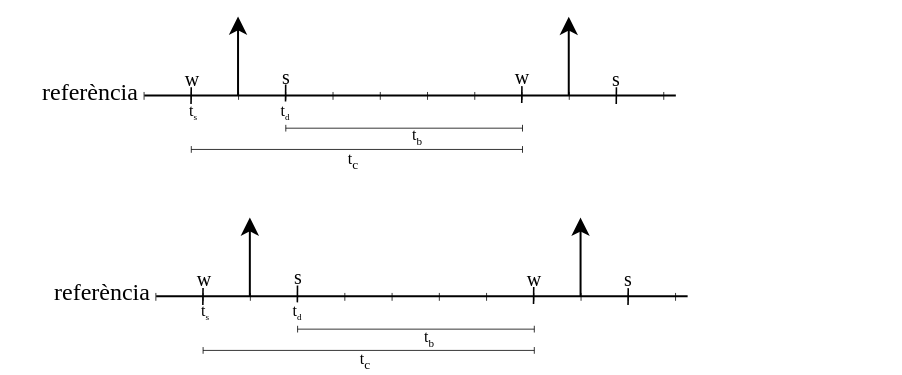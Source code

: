 <mxfile version="26.2.2">
  <diagram name="Page-1" id="Jf8Onb0qW9wNXdugvCzH">
    <mxGraphModel dx="463" dy="292" grid="1" gridSize="1.181" guides="1" tooltips="1" connect="1" arrows="1" fold="1" page="1" pageScale="1" pageWidth="827" pageHeight="1169" math="0" shadow="0">
      <root>
        <mxCell id="0" />
        <mxCell id="1" parent="0" />
        <mxCell id="hUq5879URfYA7uyrPW0G-2" value="" style="endArrow=none;html=1;rounded=0;endSize=5.905;startSize=5.905;" parent="1" edge="1">
          <mxGeometry width="50" height="50" relative="1" as="geometry">
            <mxPoint x="364.172" y="393.702" as="sourcePoint" />
            <mxPoint x="629.92" y="393.702" as="targetPoint" />
          </mxGeometry>
        </mxCell>
        <mxCell id="hUq5879URfYA7uyrPW0G-82" value="" style="group" parent="1" vertex="1" connectable="0">
          <mxGeometry x="292.913" y="391.731" width="212.601" height="16.27" as="geometry" />
        </mxCell>
        <mxCell id="hUq5879URfYA7uyrPW0G-75" value="" style="endArrow=none;html=1;rounded=0;startFill=0;entryX=0.501;entryY=0.769;entryDx=0;entryDy=0;entryPerimeter=0;strokeWidth=0.394;" parent="hUq5879URfYA7uyrPW0G-82" edge="1">
          <mxGeometry width="50" height="50" relative="1" as="geometry">
            <mxPoint x="70.87" y="3.937" as="sourcePoint" />
            <mxPoint x="70.871" as="targetPoint" />
          </mxGeometry>
        </mxCell>
        <mxCell id="hUq5879URfYA7uyrPW0G-76" value="" style="endArrow=none;html=1;rounded=0;startFill=0;entryX=0.501;entryY=0.769;entryDx=0;entryDy=0;entryPerimeter=0;strokeWidth=0.394;" parent="hUq5879URfYA7uyrPW0G-82" edge="1">
          <mxGeometry width="50" height="50" relative="1" as="geometry">
            <mxPoint x="94.49" y="3.937" as="sourcePoint" />
            <mxPoint x="94.491" as="targetPoint" />
          </mxGeometry>
        </mxCell>
        <mxCell id="hUq5879URfYA7uyrPW0G-77" value="" style="endArrow=none;html=1;rounded=0;startFill=0;entryX=0.501;entryY=0.769;entryDx=0;entryDy=0;entryPerimeter=0;strokeWidth=0.394;" parent="hUq5879URfYA7uyrPW0G-82" edge="1">
          <mxGeometry width="50" height="50" relative="1" as="geometry">
            <mxPoint x="118.11" y="3.937" as="sourcePoint" />
            <mxPoint x="118.111" as="targetPoint" />
          </mxGeometry>
        </mxCell>
        <mxCell id="hUq5879URfYA7uyrPW0G-78" value="" style="endArrow=none;html=1;rounded=0;startFill=0;entryX=0.501;entryY=0.769;entryDx=0;entryDy=0;entryPerimeter=0;strokeWidth=0.394;" parent="hUq5879URfYA7uyrPW0G-82" edge="1">
          <mxGeometry width="50" height="50" relative="1" as="geometry">
            <mxPoint x="141.73" y="3.937" as="sourcePoint" />
            <mxPoint x="141.731" as="targetPoint" />
          </mxGeometry>
        </mxCell>
        <mxCell id="hUq5879URfYA7uyrPW0G-79" value="" style="endArrow=none;html=1;rounded=0;startFill=0;entryX=0.501;entryY=0.769;entryDx=0;entryDy=0;entryPerimeter=0;strokeWidth=0.394;" parent="hUq5879URfYA7uyrPW0G-82" edge="1">
          <mxGeometry width="50" height="50" relative="1" as="geometry">
            <mxPoint x="165.35" y="3.937" as="sourcePoint" />
            <mxPoint x="165.351" as="targetPoint" />
          </mxGeometry>
        </mxCell>
        <mxCell id="hUq5879URfYA7uyrPW0G-80" value="" style="endArrow=none;html=1;rounded=0;startFill=0;entryX=0.501;entryY=0.769;entryDx=0;entryDy=0;entryPerimeter=0;strokeWidth=0.394;" parent="hUq5879URfYA7uyrPW0G-82" edge="1">
          <mxGeometry width="50" height="50" relative="1" as="geometry">
            <mxPoint x="212.6" y="3.937" as="sourcePoint" />
            <mxPoint x="212.601" as="targetPoint" />
          </mxGeometry>
        </mxCell>
        <mxCell id="hUq5879URfYA7uyrPW0G-81" value="" style="endArrow=none;html=1;rounded=0;startFill=0;entryX=0.501;entryY=0.769;entryDx=0;entryDy=0;entryPerimeter=0;strokeWidth=0.394;" parent="hUq5879URfYA7uyrPW0G-82" edge="1">
          <mxGeometry width="50" height="50" relative="1" as="geometry">
            <mxPoint x="188.98" y="3.937" as="sourcePoint" />
            <mxPoint x="188.981" as="targetPoint" />
          </mxGeometry>
        </mxCell>
        <mxCell id="hUq5879URfYA7uyrPW0G-21" value="referència" style="text;html=1;align=left;verticalAlign=middle;whiteSpace=wrap;rounded=0;fontFamily=computer modern;" parent="hUq5879URfYA7uyrPW0G-82" vertex="1">
          <mxGeometry x="17.72" y="-14.96" width="73" height="30" as="geometry" />
        </mxCell>
        <mxCell id="1srS321urq90cJeEKJrP-7" value="t&lt;span style=&quot;font-size: 5.556px;&quot;&gt;&lt;sub&gt;d&lt;/sub&gt;&lt;/span&gt;" style="edgeLabel;html=1;align=center;verticalAlign=middle;resizable=0;points=[];fontFamily=computer modern;fontSize=8;labelBackgroundColor=none;" vertex="1" connectable="0" parent="hUq5879URfYA7uyrPW0G-82">
          <mxGeometry x="140.549" y="9.837" as="geometry" />
        </mxCell>
        <mxCell id="1srS321urq90cJeEKJrP-18" value="t&lt;span style=&quot;font-size: 5.556px;&quot;&gt;&lt;sub&gt;s&lt;/sub&gt;&lt;/span&gt;" style="edgeLabel;html=1;align=center;verticalAlign=middle;resizable=0;points=[];fontFamily=computer modern;fontSize=8;labelBackgroundColor=none;" vertex="1" connectable="0" parent="hUq5879URfYA7uyrPW0G-82">
          <mxGeometry x="94.49" y="9.838" as="geometry" />
        </mxCell>
        <mxCell id="hUq5879URfYA7uyrPW0G-154" value="" style="group" parent="1" vertex="1" connectable="0">
          <mxGeometry x="382.678" y="382.007" width="15.354" height="15.354" as="geometry" />
        </mxCell>
        <mxCell id="hUq5879URfYA7uyrPW0G-155" value="w" style="text;html=1;align=center;verticalAlign=bottom;whiteSpace=wrap;rounded=0;fontFamily=computer modern;fontSize=10;spacing=0;" parent="hUq5879URfYA7uyrPW0G-154" vertex="1">
          <mxGeometry width="9.85" height="9.842" as="geometry" />
        </mxCell>
        <mxCell id="hUq5879URfYA7uyrPW0G-156" value="" style="endArrow=none;html=1;rounded=0;startFill=0;entryX=0.501;entryY=0.769;entryDx=0;entryDy=0;entryPerimeter=0;strokeWidth=0.787;" parent="hUq5879URfYA7uyrPW0G-154" target="hUq5879URfYA7uyrPW0G-155" edge="1">
          <mxGeometry width="50" height="50" relative="1" as="geometry">
            <mxPoint x="4.845" y="15.995" as="sourcePoint" />
            <mxPoint x="4.909" y="6.882" as="targetPoint" />
          </mxGeometry>
        </mxCell>
        <mxCell id="hUq5879URfYA7uyrPW0G-162" value="" style="endArrow=classic;html=1;rounded=0;curved=0;" parent="1" edge="1">
          <mxGeometry width="50" height="50" relative="1" as="geometry">
            <mxPoint x="411.019" y="393.609" as="sourcePoint" />
            <mxPoint x="411.019" y="354.239" as="targetPoint" />
          </mxGeometry>
        </mxCell>
        <mxCell id="hUq5879URfYA7uyrPW0G-174" value="" style="group" parent="1" vertex="1" connectable="0">
          <mxGeometry x="529.134" y="391.733" width="212.601" height="3.937" as="geometry" />
        </mxCell>
        <mxCell id="hUq5879URfYA7uyrPW0G-175" value="" style="endArrow=none;html=1;rounded=0;startFill=0;entryX=0.501;entryY=0.769;entryDx=0;entryDy=0;entryPerimeter=0;strokeWidth=0.394;" parent="hUq5879URfYA7uyrPW0G-174" edge="1">
          <mxGeometry width="50" height="50" relative="1" as="geometry">
            <mxPoint y="3.937" as="sourcePoint" />
            <mxPoint x="0.001" as="targetPoint" />
          </mxGeometry>
        </mxCell>
        <mxCell id="hUq5879URfYA7uyrPW0G-176" value="" style="endArrow=none;html=1;rounded=0;startFill=0;entryX=0.501;entryY=0.769;entryDx=0;entryDy=0;entryPerimeter=0;strokeWidth=0.394;" parent="hUq5879URfYA7uyrPW0G-174" edge="1">
          <mxGeometry width="50" height="50" relative="1" as="geometry">
            <mxPoint x="23.62" y="3.937" as="sourcePoint" />
            <mxPoint x="23.621" as="targetPoint" />
          </mxGeometry>
        </mxCell>
        <mxCell id="hUq5879URfYA7uyrPW0G-177" value="" style="endArrow=none;html=1;rounded=0;startFill=0;entryX=0.501;entryY=0.769;entryDx=0;entryDy=0;entryPerimeter=0;strokeWidth=0.394;" parent="hUq5879URfYA7uyrPW0G-174" edge="1">
          <mxGeometry width="50" height="50" relative="1" as="geometry">
            <mxPoint x="47.24" y="3.937" as="sourcePoint" />
            <mxPoint x="47.241" as="targetPoint" />
          </mxGeometry>
        </mxCell>
        <mxCell id="hUq5879URfYA7uyrPW0G-178" value="" style="endArrow=none;html=1;rounded=0;startFill=0;entryX=0.501;entryY=0.769;entryDx=0;entryDy=0;entryPerimeter=0;strokeWidth=0.394;" parent="hUq5879URfYA7uyrPW0G-174" edge="1">
          <mxGeometry width="50" height="50" relative="1" as="geometry">
            <mxPoint x="70.87" y="3.937" as="sourcePoint" />
            <mxPoint x="70.871" as="targetPoint" />
          </mxGeometry>
        </mxCell>
        <mxCell id="hUq5879URfYA7uyrPW0G-179" value="" style="endArrow=none;html=1;rounded=0;startFill=0;entryX=0.501;entryY=0.769;entryDx=0;entryDy=0;entryPerimeter=0;strokeWidth=0.394;" parent="hUq5879URfYA7uyrPW0G-174" edge="1">
          <mxGeometry width="50" height="50" relative="1" as="geometry">
            <mxPoint x="94.49" y="3.937" as="sourcePoint" />
            <mxPoint x="94.491" as="targetPoint" />
          </mxGeometry>
        </mxCell>
        <mxCell id="hUq5879URfYA7uyrPW0G-196" value="" style="group" parent="1" vertex="1" connectable="0">
          <mxGeometry x="429.916" y="380.709" width="10.236" height="15.354" as="geometry" />
        </mxCell>
        <mxCell id="hUq5879URfYA7uyrPW0G-197" value="s" style="text;html=1;align=center;verticalAlign=bottom;whiteSpace=wrap;rounded=0;fontFamily=computer modern;fontSize=10;spacing=0;" parent="hUq5879URfYA7uyrPW0G-196" vertex="1">
          <mxGeometry width="9.85" height="9.842" as="geometry" />
        </mxCell>
        <mxCell id="hUq5879URfYA7uyrPW0G-198" value="" style="endArrow=none;html=1;rounded=0;startFill=0;entryX=0.501;entryY=0.769;entryDx=0;entryDy=0;entryPerimeter=0;strokeWidth=0.787;" parent="hUq5879URfYA7uyrPW0G-196" target="hUq5879URfYA7uyrPW0G-197" edge="1">
          <mxGeometry width="50" height="50" relative="1" as="geometry">
            <mxPoint x="4.845" y="15.995" as="sourcePoint" />
            <mxPoint x="4.909" y="6.882" as="targetPoint" />
          </mxGeometry>
        </mxCell>
        <mxCell id="hUq5879URfYA7uyrPW0G-215" value="" style="endArrow=baseDash;html=1;rounded=0;startFill=0;startArrow=baseDash;endFill=0;strokeWidth=0.394;jumpSize=0;startSize=1.968;endSize=1.968;" parent="1" edge="1">
          <mxGeometry width="50" height="50" relative="1" as="geometry">
            <mxPoint x="387.399" y="420.474" as="sourcePoint" />
            <mxPoint x="553" y="420.472" as="targetPoint" />
          </mxGeometry>
        </mxCell>
        <mxCell id="hUq5879URfYA7uyrPW0G-216" value="t&lt;sub&gt;c&lt;/sub&gt;" style="edgeLabel;html=1;align=center;verticalAlign=middle;resizable=0;points=[];fontFamily=computer modern;fontSize=8;labelBackgroundColor=none;" parent="hUq5879URfYA7uyrPW0G-215" vertex="1" connectable="0">
          <mxGeometry x="0.315" relative="1" as="geometry">
            <mxPoint x="-29" y="5" as="offset" />
          </mxGeometry>
        </mxCell>
        <mxCell id="hUq5879URfYA7uyrPW0G-239" value="" style="group" parent="1" vertex="1" connectable="0">
          <mxGeometry x="595.278" y="382.009" width="10.236" height="15.354" as="geometry" />
        </mxCell>
        <mxCell id="hUq5879URfYA7uyrPW0G-240" value="s" style="text;html=1;align=center;verticalAlign=bottom;whiteSpace=wrap;rounded=0;fontFamily=computer modern;fontSize=10;spacing=0;" parent="hUq5879URfYA7uyrPW0G-239" vertex="1">
          <mxGeometry width="9.85" height="9.842" as="geometry" />
        </mxCell>
        <mxCell id="hUq5879URfYA7uyrPW0G-241" value="" style="endArrow=none;html=1;rounded=0;startFill=0;entryX=0.501;entryY=0.769;entryDx=0;entryDy=0;entryPerimeter=0;strokeWidth=0.787;" parent="hUq5879URfYA7uyrPW0G-239" target="hUq5879URfYA7uyrPW0G-240" edge="1">
          <mxGeometry width="50" height="50" relative="1" as="geometry">
            <mxPoint x="4.845" y="15.995" as="sourcePoint" />
            <mxPoint x="4.909" y="6.882" as="targetPoint" />
          </mxGeometry>
        </mxCell>
        <mxCell id="1srS321urq90cJeEKJrP-3" value="" style="endArrow=classic;html=1;rounded=0;curved=0;" edge="1" parent="1">
          <mxGeometry width="50" height="50" relative="1" as="geometry">
            <mxPoint x="576.38" y="393.7" as="sourcePoint" />
            <mxPoint x="576.38" y="354.33" as="targetPoint" />
          </mxGeometry>
        </mxCell>
        <mxCell id="1srS321urq90cJeEKJrP-4" value="" style="group" vertex="1" connectable="0" parent="1">
          <mxGeometry x="548.029" y="381.499" width="15.354" height="15.354" as="geometry" />
        </mxCell>
        <mxCell id="1srS321urq90cJeEKJrP-5" value="w" style="text;html=1;align=center;verticalAlign=bottom;whiteSpace=wrap;rounded=0;fontFamily=computer modern;fontSize=10;spacing=0;" vertex="1" parent="1srS321urq90cJeEKJrP-4">
          <mxGeometry width="9.85" height="9.842" as="geometry" />
        </mxCell>
        <mxCell id="1srS321urq90cJeEKJrP-6" value="" style="endArrow=none;html=1;rounded=0;startFill=0;entryX=0.501;entryY=0.769;entryDx=0;entryDy=0;entryPerimeter=0;strokeWidth=0.787;" edge="1" parent="1srS321urq90cJeEKJrP-4" target="1srS321urq90cJeEKJrP-5">
          <mxGeometry width="50" height="50" relative="1" as="geometry">
            <mxPoint x="4.845" y="15.995" as="sourcePoint" />
            <mxPoint x="4.909" y="6.882" as="targetPoint" />
          </mxGeometry>
        </mxCell>
        <mxCell id="1srS321urq90cJeEKJrP-19" value="" style="endArrow=baseDash;html=1;rounded=0;startFill=0;startArrow=baseDash;endFill=0;strokeWidth=0.394;jumpSize=0;startSize=1.968;endSize=1.968;" edge="1" parent="1">
          <mxGeometry width="50" height="50" relative="1" as="geometry">
            <mxPoint x="434.65" y="409.845" as="sourcePoint" />
            <mxPoint x="553" y="409.842" as="targetPoint" />
          </mxGeometry>
        </mxCell>
        <mxCell id="1srS321urq90cJeEKJrP-20" value="t&lt;span style=&quot;font-size: 6.667px;&quot;&gt;&lt;sub&gt;b&lt;/sub&gt;&lt;/span&gt;" style="edgeLabel;html=1;align=center;verticalAlign=middle;resizable=0;points=[];fontFamily=computer modern;fontSize=8;labelBackgroundColor=none;" vertex="1" connectable="0" parent="1srS321urq90cJeEKJrP-19">
          <mxGeometry x="0.315" relative="1" as="geometry">
            <mxPoint x="-13" y="4" as="offset" />
          </mxGeometry>
        </mxCell>
        <mxCell id="1srS321urq90cJeEKJrP-54" value="" style="endArrow=none;html=1;rounded=0;endSize=5.905;startSize=5.905;" edge="1" parent="1">
          <mxGeometry width="50" height="50" relative="1" as="geometry">
            <mxPoint x="370.074" y="494.184" as="sourcePoint" />
            <mxPoint x="635.821" y="494.184" as="targetPoint" />
          </mxGeometry>
        </mxCell>
        <mxCell id="1srS321urq90cJeEKJrP-55" value="" style="group" vertex="1" connectable="0" parent="1">
          <mxGeometry x="298.814" y="492.213" width="212.601" height="16.27" as="geometry" />
        </mxCell>
        <mxCell id="1srS321urq90cJeEKJrP-56" value="" style="endArrow=none;html=1;rounded=0;startFill=0;entryX=0.501;entryY=0.769;entryDx=0;entryDy=0;entryPerimeter=0;strokeWidth=0.394;" edge="1" parent="1srS321urq90cJeEKJrP-55">
          <mxGeometry width="50" height="50" relative="1" as="geometry">
            <mxPoint x="70.87" y="3.937" as="sourcePoint" />
            <mxPoint x="70.871" as="targetPoint" />
          </mxGeometry>
        </mxCell>
        <mxCell id="1srS321urq90cJeEKJrP-57" value="" style="endArrow=none;html=1;rounded=0;startFill=0;entryX=0.501;entryY=0.769;entryDx=0;entryDy=0;entryPerimeter=0;strokeWidth=0.394;" edge="1" parent="1srS321urq90cJeEKJrP-55">
          <mxGeometry width="50" height="50" relative="1" as="geometry">
            <mxPoint x="94.49" y="3.937" as="sourcePoint" />
            <mxPoint x="94.491" as="targetPoint" />
          </mxGeometry>
        </mxCell>
        <mxCell id="1srS321urq90cJeEKJrP-58" value="" style="endArrow=none;html=1;rounded=0;startFill=0;entryX=0.501;entryY=0.769;entryDx=0;entryDy=0;entryPerimeter=0;strokeWidth=0.394;" edge="1" parent="1srS321urq90cJeEKJrP-55">
          <mxGeometry width="50" height="50" relative="1" as="geometry">
            <mxPoint x="118.11" y="3.937" as="sourcePoint" />
            <mxPoint x="118.111" as="targetPoint" />
          </mxGeometry>
        </mxCell>
        <mxCell id="1srS321urq90cJeEKJrP-59" value="" style="endArrow=none;html=1;rounded=0;startFill=0;entryX=0.501;entryY=0.769;entryDx=0;entryDy=0;entryPerimeter=0;strokeWidth=0.394;" edge="1" parent="1srS321urq90cJeEKJrP-55">
          <mxGeometry width="50" height="50" relative="1" as="geometry">
            <mxPoint x="141.73" y="3.937" as="sourcePoint" />
            <mxPoint x="141.731" as="targetPoint" />
          </mxGeometry>
        </mxCell>
        <mxCell id="1srS321urq90cJeEKJrP-60" value="" style="endArrow=none;html=1;rounded=0;startFill=0;entryX=0.501;entryY=0.769;entryDx=0;entryDy=0;entryPerimeter=0;strokeWidth=0.394;" edge="1" parent="1srS321urq90cJeEKJrP-55">
          <mxGeometry width="50" height="50" relative="1" as="geometry">
            <mxPoint x="165.35" y="3.937" as="sourcePoint" />
            <mxPoint x="165.351" as="targetPoint" />
          </mxGeometry>
        </mxCell>
        <mxCell id="1srS321urq90cJeEKJrP-61" value="" style="endArrow=none;html=1;rounded=0;startFill=0;entryX=0.501;entryY=0.769;entryDx=0;entryDy=0;entryPerimeter=0;strokeWidth=0.394;" edge="1" parent="1srS321urq90cJeEKJrP-55">
          <mxGeometry width="50" height="50" relative="1" as="geometry">
            <mxPoint x="212.6" y="3.937" as="sourcePoint" />
            <mxPoint x="212.601" as="targetPoint" />
          </mxGeometry>
        </mxCell>
        <mxCell id="1srS321urq90cJeEKJrP-62" value="" style="endArrow=none;html=1;rounded=0;startFill=0;entryX=0.501;entryY=0.769;entryDx=0;entryDy=0;entryPerimeter=0;strokeWidth=0.394;" edge="1" parent="1srS321urq90cJeEKJrP-55">
          <mxGeometry width="50" height="50" relative="1" as="geometry">
            <mxPoint x="188.98" y="3.937" as="sourcePoint" />
            <mxPoint x="188.981" as="targetPoint" />
          </mxGeometry>
        </mxCell>
        <mxCell id="1srS321urq90cJeEKJrP-63" value="referència" style="text;html=1;align=left;verticalAlign=middle;whiteSpace=wrap;rounded=0;fontFamily=computer modern;" vertex="1" parent="1srS321urq90cJeEKJrP-55">
          <mxGeometry x="17.72" y="-14.96" width="73" height="30" as="geometry" />
        </mxCell>
        <mxCell id="1srS321urq90cJeEKJrP-64" value="t&lt;span style=&quot;font-size: 5.556px;&quot;&gt;&lt;sub&gt;d&lt;/sub&gt;&lt;/span&gt;" style="edgeLabel;html=1;align=center;verticalAlign=middle;resizable=0;points=[];fontFamily=computer modern;fontSize=8;labelBackgroundColor=none;" vertex="1" connectable="0" parent="1srS321urq90cJeEKJrP-55">
          <mxGeometry x="140.549" y="9.837" as="geometry" />
        </mxCell>
        <mxCell id="1srS321urq90cJeEKJrP-65" value="t&lt;span style=&quot;font-size: 5.556px;&quot;&gt;&lt;sub&gt;s&lt;/sub&gt;&lt;/span&gt;" style="edgeLabel;html=1;align=center;verticalAlign=middle;resizable=0;points=[];fontFamily=computer modern;fontSize=8;labelBackgroundColor=none;" vertex="1" connectable="0" parent="1srS321urq90cJeEKJrP-55">
          <mxGeometry x="94.49" y="9.838" as="geometry" />
        </mxCell>
        <mxCell id="1srS321urq90cJeEKJrP-66" value="" style="group" vertex="1" connectable="0" parent="1">
          <mxGeometry x="388.579" y="482.489" width="15.354" height="15.354" as="geometry" />
        </mxCell>
        <mxCell id="1srS321urq90cJeEKJrP-67" value="w" style="text;html=1;align=center;verticalAlign=bottom;whiteSpace=wrap;rounded=0;fontFamily=computer modern;fontSize=10;spacing=0;" vertex="1" parent="1srS321urq90cJeEKJrP-66">
          <mxGeometry width="9.85" height="9.842" as="geometry" />
        </mxCell>
        <mxCell id="1srS321urq90cJeEKJrP-68" value="" style="endArrow=none;html=1;rounded=0;startFill=0;entryX=0.501;entryY=0.769;entryDx=0;entryDy=0;entryPerimeter=0;strokeWidth=0.787;" edge="1" parent="1srS321urq90cJeEKJrP-66" target="1srS321urq90cJeEKJrP-67">
          <mxGeometry width="50" height="50" relative="1" as="geometry">
            <mxPoint x="4.845" y="15.995" as="sourcePoint" />
            <mxPoint x="4.909" y="6.882" as="targetPoint" />
          </mxGeometry>
        </mxCell>
        <mxCell id="1srS321urq90cJeEKJrP-69" value="" style="endArrow=classic;html=1;rounded=0;curved=0;" edge="1" parent="1">
          <mxGeometry width="50" height="50" relative="1" as="geometry">
            <mxPoint x="416.92" y="494.09" as="sourcePoint" />
            <mxPoint x="416.92" y="454.72" as="targetPoint" />
          </mxGeometry>
        </mxCell>
        <mxCell id="1srS321urq90cJeEKJrP-70" value="" style="endArrow=none;html=1;rounded=0;startFill=0;entryX=0.501;entryY=0.769;entryDx=0;entryDy=0;entryPerimeter=0;strokeWidth=0.394;" edge="1" parent="1">
          <mxGeometry width="50" height="50" relative="1" as="geometry">
            <mxPoint x="535.035" y="496.151" as="sourcePoint" />
            <mxPoint x="535.036" y="492.214" as="targetPoint" />
          </mxGeometry>
        </mxCell>
        <mxCell id="1srS321urq90cJeEKJrP-71" value="" style="endArrow=none;html=1;rounded=0;startFill=0;entryX=0.501;entryY=0.769;entryDx=0;entryDy=0;entryPerimeter=0;strokeWidth=0.394;" edge="1" parent="1">
          <mxGeometry width="50" height="50" relative="1" as="geometry">
            <mxPoint x="558.655" y="496.151" as="sourcePoint" />
            <mxPoint x="558.656" y="492.214" as="targetPoint" />
          </mxGeometry>
        </mxCell>
        <mxCell id="1srS321urq90cJeEKJrP-72" value="" style="endArrow=none;html=1;rounded=0;startFill=0;entryX=0.501;entryY=0.769;entryDx=0;entryDy=0;entryPerimeter=0;strokeWidth=0.394;" edge="1" parent="1">
          <mxGeometry width="50" height="50" relative="1" as="geometry">
            <mxPoint x="582.275" y="496.151" as="sourcePoint" />
            <mxPoint x="582.276" y="492.214" as="targetPoint" />
          </mxGeometry>
        </mxCell>
        <mxCell id="1srS321urq90cJeEKJrP-73" value="" style="endArrow=none;html=1;rounded=0;startFill=0;entryX=0.501;entryY=0.769;entryDx=0;entryDy=0;entryPerimeter=0;strokeWidth=0.394;" edge="1" parent="1">
          <mxGeometry width="50" height="50" relative="1" as="geometry">
            <mxPoint x="605.905" y="496.151" as="sourcePoint" />
            <mxPoint x="605.906" y="492.214" as="targetPoint" />
          </mxGeometry>
        </mxCell>
        <mxCell id="1srS321urq90cJeEKJrP-74" value="" style="endArrow=none;html=1;rounded=0;startFill=0;entryX=0.501;entryY=0.769;entryDx=0;entryDy=0;entryPerimeter=0;strokeWidth=0.394;" edge="1" parent="1">
          <mxGeometry width="50" height="50" relative="1" as="geometry">
            <mxPoint x="629.525" y="496.151" as="sourcePoint" />
            <mxPoint x="629.526" y="492.214" as="targetPoint" />
          </mxGeometry>
        </mxCell>
        <mxCell id="1srS321urq90cJeEKJrP-75" value="" style="group" vertex="1" connectable="0" parent="1">
          <mxGeometry x="435.818" y="481.19" width="10.236" height="15.354" as="geometry" />
        </mxCell>
        <mxCell id="1srS321urq90cJeEKJrP-76" value="s" style="text;html=1;align=center;verticalAlign=bottom;whiteSpace=wrap;rounded=0;fontFamily=computer modern;fontSize=10;spacing=0;" vertex="1" parent="1srS321urq90cJeEKJrP-75">
          <mxGeometry width="9.85" height="9.842" as="geometry" />
        </mxCell>
        <mxCell id="1srS321urq90cJeEKJrP-77" value="" style="endArrow=none;html=1;rounded=0;startFill=0;entryX=0.501;entryY=0.769;entryDx=0;entryDy=0;entryPerimeter=0;strokeWidth=0.787;" edge="1" parent="1srS321urq90cJeEKJrP-75" target="1srS321urq90cJeEKJrP-76">
          <mxGeometry width="50" height="50" relative="1" as="geometry">
            <mxPoint x="4.845" y="15.995" as="sourcePoint" />
            <mxPoint x="4.909" y="6.882" as="targetPoint" />
          </mxGeometry>
        </mxCell>
        <mxCell id="1srS321urq90cJeEKJrP-78" value="" style="endArrow=baseDash;html=1;rounded=0;startFill=0;startArrow=baseDash;endFill=0;strokeWidth=0.394;jumpSize=0;startSize=1.968;endSize=1.968;" edge="1" parent="1">
          <mxGeometry width="50" height="50" relative="1" as="geometry">
            <mxPoint x="393.3" y="520.955" as="sourcePoint" />
            <mxPoint x="558.901" y="520.953" as="targetPoint" />
          </mxGeometry>
        </mxCell>
        <mxCell id="1srS321urq90cJeEKJrP-79" value="t&lt;sub&gt;c&lt;/sub&gt;" style="edgeLabel;html=1;align=center;verticalAlign=middle;resizable=0;points=[];fontFamily=computer modern;fontSize=8;labelBackgroundColor=none;" vertex="1" connectable="0" parent="1srS321urq90cJeEKJrP-78">
          <mxGeometry x="0.315" relative="1" as="geometry">
            <mxPoint x="-29" y="5" as="offset" />
          </mxGeometry>
        </mxCell>
        <mxCell id="1srS321urq90cJeEKJrP-80" value="" style="group" vertex="1" connectable="0" parent="1">
          <mxGeometry x="601.179" y="482.49" width="10.236" height="15.354" as="geometry" />
        </mxCell>
        <mxCell id="1srS321urq90cJeEKJrP-81" value="s" style="text;html=1;align=center;verticalAlign=bottom;whiteSpace=wrap;rounded=0;fontFamily=computer modern;fontSize=10;spacing=0;" vertex="1" parent="1srS321urq90cJeEKJrP-80">
          <mxGeometry width="9.85" height="9.842" as="geometry" />
        </mxCell>
        <mxCell id="1srS321urq90cJeEKJrP-82" value="" style="endArrow=none;html=1;rounded=0;startFill=0;entryX=0.501;entryY=0.769;entryDx=0;entryDy=0;entryPerimeter=0;strokeWidth=0.787;" edge="1" parent="1srS321urq90cJeEKJrP-80" target="1srS321urq90cJeEKJrP-81">
          <mxGeometry width="50" height="50" relative="1" as="geometry">
            <mxPoint x="4.845" y="15.995" as="sourcePoint" />
            <mxPoint x="4.909" y="6.882" as="targetPoint" />
          </mxGeometry>
        </mxCell>
        <mxCell id="1srS321urq90cJeEKJrP-83" value="" style="endArrow=classic;html=1;rounded=0;curved=0;" edge="1" parent="1">
          <mxGeometry width="50" height="50" relative="1" as="geometry">
            <mxPoint x="582.281" y="494.181" as="sourcePoint" />
            <mxPoint x="582.281" y="454.811" as="targetPoint" />
          </mxGeometry>
        </mxCell>
        <mxCell id="1srS321urq90cJeEKJrP-84" value="" style="group" vertex="1" connectable="0" parent="1">
          <mxGeometry x="553.931" y="481.98" width="15.354" height="15.354" as="geometry" />
        </mxCell>
        <mxCell id="1srS321urq90cJeEKJrP-85" value="w" style="text;html=1;align=center;verticalAlign=bottom;whiteSpace=wrap;rounded=0;fontFamily=computer modern;fontSize=10;spacing=0;" vertex="1" parent="1srS321urq90cJeEKJrP-84">
          <mxGeometry width="9.85" height="9.842" as="geometry" />
        </mxCell>
        <mxCell id="1srS321urq90cJeEKJrP-86" value="" style="endArrow=none;html=1;rounded=0;startFill=0;entryX=0.501;entryY=0.769;entryDx=0;entryDy=0;entryPerimeter=0;strokeWidth=0.787;" edge="1" parent="1srS321urq90cJeEKJrP-84" target="1srS321urq90cJeEKJrP-85">
          <mxGeometry width="50" height="50" relative="1" as="geometry">
            <mxPoint x="4.845" y="15.995" as="sourcePoint" />
            <mxPoint x="4.909" y="6.882" as="targetPoint" />
          </mxGeometry>
        </mxCell>
        <mxCell id="1srS321urq90cJeEKJrP-87" value="" style="endArrow=baseDash;html=1;rounded=0;startFill=0;startArrow=baseDash;endFill=0;strokeWidth=0.394;jumpSize=0;startSize=1.968;endSize=1.968;" edge="1" parent="1">
          <mxGeometry width="50" height="50" relative="1" as="geometry">
            <mxPoint x="440.551" y="510.326" as="sourcePoint" />
            <mxPoint x="558.901" y="510.323" as="targetPoint" />
          </mxGeometry>
        </mxCell>
        <mxCell id="1srS321urq90cJeEKJrP-88" value="t&lt;span style=&quot;font-size: 6.667px;&quot;&gt;&lt;sub&gt;b&lt;/sub&gt;&lt;/span&gt;" style="edgeLabel;html=1;align=center;verticalAlign=middle;resizable=0;points=[];fontFamily=computer modern;fontSize=8;labelBackgroundColor=none;" vertex="1" connectable="0" parent="1srS321urq90cJeEKJrP-87">
          <mxGeometry x="0.315" relative="1" as="geometry">
            <mxPoint x="-13" y="4" as="offset" />
          </mxGeometry>
        </mxCell>
      </root>
    </mxGraphModel>
  </diagram>
</mxfile>
